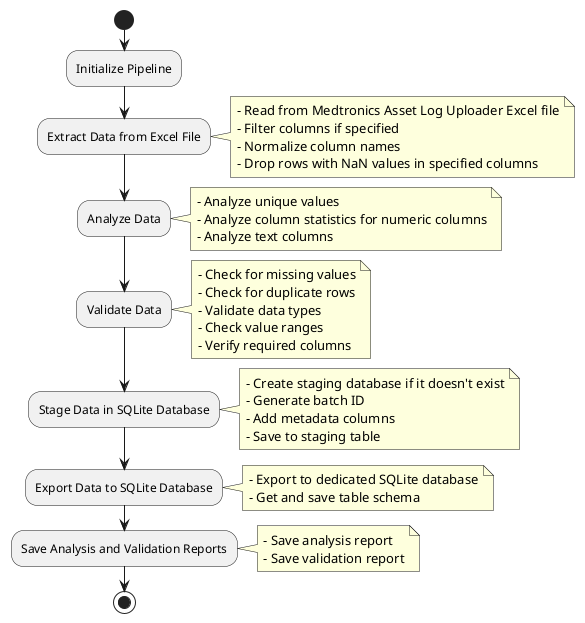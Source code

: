 @startuml "Medtronics Pipeline Workflow"

' Define the workflow
start

:Initialize Pipeline;

:Extract Data from Excel File;
note right
  - Read from Medtronics Asset Log Uploader Excel file
  - Filter columns if specified
  - Normalize column names
  - Drop rows with NaN values in specified columns
end note

:Analyze Data;
note right
  - Analyze unique values
  - Analyze column statistics for numeric columns
  - Analyze text columns
end note

:Validate Data;
note right
  - Check for missing values
  - Check for duplicate rows
  - Validate data types
  - Check value ranges
  - Verify required columns
end note

:Stage Data in SQLite Database;
note right
  - Create staging database if it doesn't exist
  - Generate batch ID
  - Add metadata columns
  - Save to staging table
end note

:Export Data to SQLite Database;
note right
  - Export to dedicated SQLite database
  - Get and save table schema
end note

:Save Analysis and Validation Reports;
note right
  - Save analysis report
  - Save validation report
end note

stop

@enduml